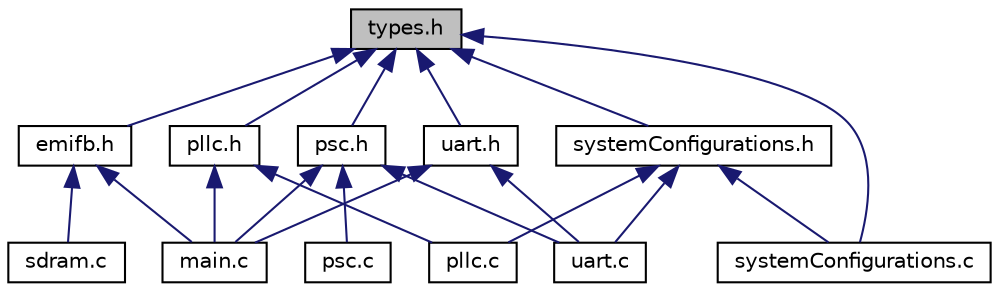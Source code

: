 digraph G
{
  edge [fontname="Helvetica",fontsize="10",labelfontname="Helvetica",labelfontsize="10"];
  node [fontname="Helvetica",fontsize="10",shape=record];
  Node1 [label="types.h",height=0.2,width=0.4,color="black", fillcolor="grey75", style="filled" fontcolor="black"];
  Node1 -> Node2 [dir=back,color="midnightblue",fontsize="10",style="solid",fontname="Helvetica"];
  Node2 [label="emifb.h",height=0.2,width=0.4,color="black", fillcolor="white", style="filled",URL="$emifb_8h.html"];
  Node2 -> Node3 [dir=back,color="midnightblue",fontsize="10",style="solid",fontname="Helvetica"];
  Node3 [label="main.c",height=0.2,width=0.4,color="black", fillcolor="white", style="filled",URL="$main_8c.html",tooltip="Main program to test all modules."];
  Node2 -> Node4 [dir=back,color="midnightblue",fontsize="10",style="solid",fontname="Helvetica"];
  Node4 [label="sdram.c",height=0.2,width=0.4,color="black", fillcolor="white", style="filled",URL="$sdram_8c.html",tooltip="Configure SDRAM (external sdram)."];
  Node1 -> Node5 [dir=back,color="midnightblue",fontsize="10",style="solid",fontname="Helvetica"];
  Node5 [label="pllc.h",height=0.2,width=0.4,color="black", fillcolor="white", style="filled",URL="$pllc_8h.html",tooltip="Define some macros, registers, and function prototype to handle PLL module."];
  Node5 -> Node3 [dir=back,color="midnightblue",fontsize="10",style="solid",fontname="Helvetica"];
  Node5 -> Node6 [dir=back,color="midnightblue",fontsize="10",style="solid",fontname="Helvetica"];
  Node6 [label="pllc.c",height=0.2,width=0.4,color="black", fillcolor="white", style="filled",URL="$pllc_8c.html",tooltip="Configure PLL module."];
  Node1 -> Node7 [dir=back,color="midnightblue",fontsize="10",style="solid",fontname="Helvetica"];
  Node7 [label="psc.h",height=0.2,width=0.4,color="black", fillcolor="white", style="filled",URL="$psc_8h.html"];
  Node7 -> Node3 [dir=back,color="midnightblue",fontsize="10",style="solid",fontname="Helvetica"];
  Node7 -> Node8 [dir=back,color="midnightblue",fontsize="10",style="solid",fontname="Helvetica"];
  Node8 [label="psc.c",height=0.2,width=0.4,color="black", fillcolor="white", style="filled",URL="$psc_8c.html"];
  Node7 -> Node9 [dir=back,color="midnightblue",fontsize="10",style="solid",fontname="Helvetica"];
  Node9 [label="uart.c",height=0.2,width=0.4,color="black", fillcolor="white", style="filled",URL="$uart_8c.html",tooltip="Driver for UART module."];
  Node1 -> Node10 [dir=back,color="midnightblue",fontsize="10",style="solid",fontname="Helvetica"];
  Node10 [label="systemConfigurations.h",height=0.2,width=0.4,color="black", fillcolor="white", style="filled",URL="$systemConfigurations_8h.html",tooltip="Extern some variables that is used for configure system. (All module can use these variables)..."];
  Node10 -> Node6 [dir=back,color="midnightblue",fontsize="10",style="solid",fontname="Helvetica"];
  Node10 -> Node11 [dir=back,color="midnightblue",fontsize="10",style="solid",fontname="Helvetica"];
  Node11 [label="systemConfigurations.c",height=0.2,width=0.4,color="black", fillcolor="white", style="filled",URL="$systemConfigurations_8c.html",tooltip="Declaration some system configure variables, that are used to handle running environment."];
  Node10 -> Node9 [dir=back,color="midnightblue",fontsize="10",style="solid",fontname="Helvetica"];
  Node1 -> Node12 [dir=back,color="midnightblue",fontsize="10",style="solid",fontname="Helvetica"];
  Node12 [label="uart.h",height=0.2,width=0.4,color="black", fillcolor="white", style="filled",URL="$uart_8h.html",tooltip="Define some macros, registers and prototypes of functions that are used to handle UART module..."];
  Node12 -> Node3 [dir=back,color="midnightblue",fontsize="10",style="solid",fontname="Helvetica"];
  Node12 -> Node9 [dir=back,color="midnightblue",fontsize="10",style="solid",fontname="Helvetica"];
  Node1 -> Node11 [dir=back,color="midnightblue",fontsize="10",style="solid",fontname="Helvetica"];
}

